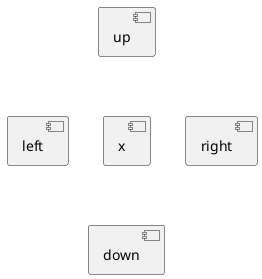 @startuml
[x] -[hidden]down- [down]
[x] -[hidden]up- [up]
[x] -[hidden]left- [left]
[x] -[hidden]right- [right]
@enduml
